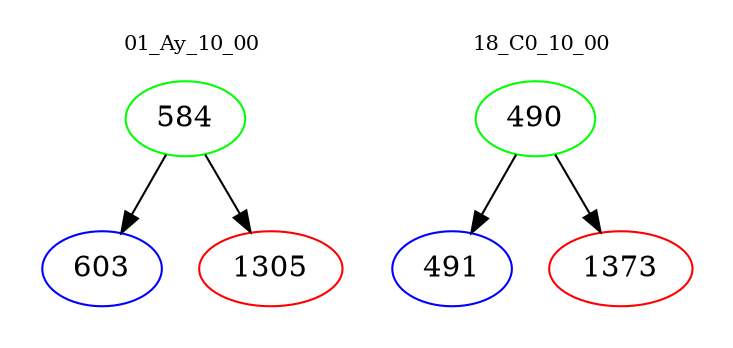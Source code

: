 digraph{
subgraph cluster_0 {
color = white
label = "01_Ay_10_00";
fontsize=10;
T0_584 [label="584", color="green"]
T0_584 -> T0_603 [color="black"]
T0_603 [label="603", color="blue"]
T0_584 -> T0_1305 [color="black"]
T0_1305 [label="1305", color="red"]
}
subgraph cluster_1 {
color = white
label = "18_C0_10_00";
fontsize=10;
T1_490 [label="490", color="green"]
T1_490 -> T1_491 [color="black"]
T1_491 [label="491", color="blue"]
T1_490 -> T1_1373 [color="black"]
T1_1373 [label="1373", color="red"]
}
}
